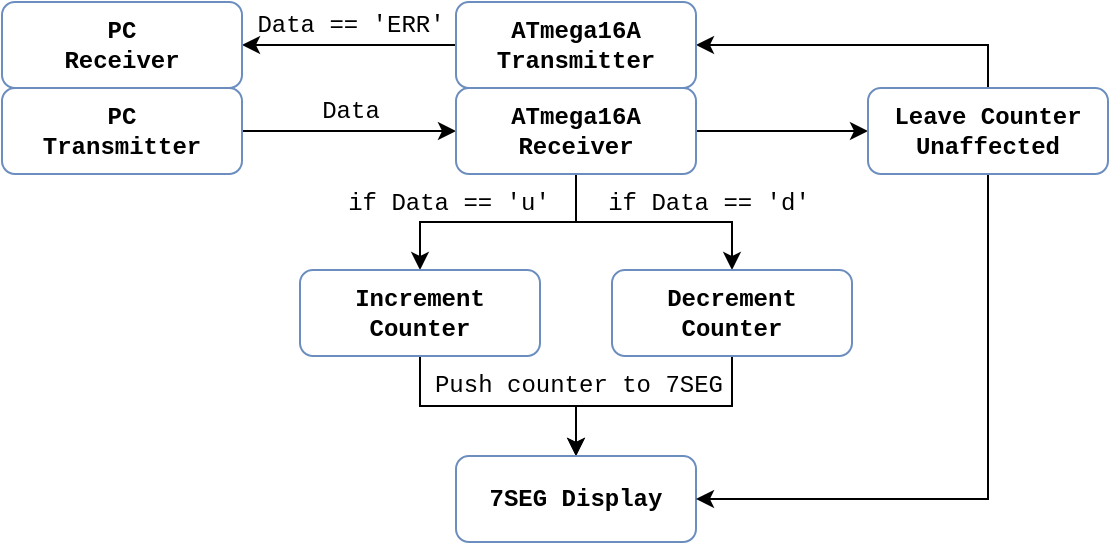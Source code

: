 <mxfile version="17.4.4" type="device"><diagram id="fhV7SNXWvnOnZnfex7zZ" name="Page-1"><mxGraphModel dx="677" dy="1463" grid="0" gridSize="10" guides="1" tooltips="1" connect="1" arrows="1" fold="1" page="1" pageScale="1" pageWidth="850" pageHeight="1100" math="0" shadow="0"><root><mxCell id="0"/><mxCell id="1" parent="0"/><mxCell id="t5NiStXLIHvtFXeKS-JB-3" style="edgeStyle=orthogonalEdgeStyle;rounded=0;orthogonalLoop=1;jettySize=auto;html=1;exitX=1;exitY=0.5;exitDx=0;exitDy=0;entryX=0;entryY=0.5;entryDx=0;entryDy=0;fontFamily=Courier New;" edge="1" parent="1" source="t5NiStXLIHvtFXeKS-JB-1" target="t5NiStXLIHvtFXeKS-JB-2"><mxGeometry relative="1" as="geometry"/></mxCell><mxCell id="t5NiStXLIHvtFXeKS-JB-1" value="PC&lt;br&gt;Transmitter" style="rounded=1;whiteSpace=wrap;html=1;fontFamily=Courier New;fontStyle=1;fillColor=default;strokeColor=#6c8ebf;gradientColor=none;" vertex="1" parent="1"><mxGeometry x="269" y="-636" width="120" height="43" as="geometry"/></mxCell><mxCell id="t5NiStXLIHvtFXeKS-JB-10" style="edgeStyle=orthogonalEdgeStyle;rounded=0;orthogonalLoop=1;jettySize=auto;html=1;exitX=0.5;exitY=1;exitDx=0;exitDy=0;entryX=0.5;entryY=0;entryDx=0;entryDy=0;fontFamily=Courier New;" edge="1" parent="1" source="t5NiStXLIHvtFXeKS-JB-2" target="t5NiStXLIHvtFXeKS-JB-5"><mxGeometry relative="1" as="geometry"/></mxCell><mxCell id="t5NiStXLIHvtFXeKS-JB-11" style="edgeStyle=orthogonalEdgeStyle;rounded=0;orthogonalLoop=1;jettySize=auto;html=1;exitX=0.5;exitY=1;exitDx=0;exitDy=0;entryX=0.5;entryY=0;entryDx=0;entryDy=0;fontFamily=Courier New;" edge="1" parent="1" source="t5NiStXLIHvtFXeKS-JB-2" target="t5NiStXLIHvtFXeKS-JB-6"><mxGeometry relative="1" as="geometry"/></mxCell><mxCell id="t5NiStXLIHvtFXeKS-JB-17" style="edgeStyle=orthogonalEdgeStyle;rounded=0;orthogonalLoop=1;jettySize=auto;html=1;exitX=1;exitY=0.5;exitDx=0;exitDy=0;fontFamily=Courier New;" edge="1" parent="1" source="t5NiStXLIHvtFXeKS-JB-2" target="t5NiStXLIHvtFXeKS-JB-16"><mxGeometry relative="1" as="geometry"/></mxCell><mxCell id="t5NiStXLIHvtFXeKS-JB-2" value="ATmega16A&lt;br&gt;Receiver" style="rounded=1;whiteSpace=wrap;html=1;fontFamily=Courier New;fontStyle=1;fillColor=default;strokeColor=#6c8ebf;gradientColor=none;" vertex="1" parent="1"><mxGeometry x="496" y="-636" width="120" height="43" as="geometry"/></mxCell><mxCell id="t5NiStXLIHvtFXeKS-JB-4" value="Data" style="text;html=1;align=center;verticalAlign=middle;resizable=0;points=[];autosize=1;strokeColor=none;fillColor=none;fontFamily=Courier New;" vertex="1" parent="1"><mxGeometry x="423" y="-633" width="39" height="18" as="geometry"/></mxCell><mxCell id="t5NiStXLIHvtFXeKS-JB-8" style="edgeStyle=orthogonalEdgeStyle;rounded=0;orthogonalLoop=1;jettySize=auto;html=1;entryX=0.5;entryY=0;entryDx=0;entryDy=0;fontFamily=Courier New;" edge="1" parent="1" source="t5NiStXLIHvtFXeKS-JB-5" target="t5NiStXLIHvtFXeKS-JB-7"><mxGeometry relative="1" as="geometry"/></mxCell><mxCell id="t5NiStXLIHvtFXeKS-JB-5" value="Increment Counter" style="rounded=1;whiteSpace=wrap;html=1;fontFamily=Courier New;fontStyle=1;fillColor=default;strokeColor=#6c8ebf;gradientColor=none;" vertex="1" parent="1"><mxGeometry x="418" y="-545" width="120" height="43" as="geometry"/></mxCell><mxCell id="t5NiStXLIHvtFXeKS-JB-9" style="edgeStyle=orthogonalEdgeStyle;rounded=0;orthogonalLoop=1;jettySize=auto;html=1;exitX=0.5;exitY=1;exitDx=0;exitDy=0;entryX=0.5;entryY=0;entryDx=0;entryDy=0;fontFamily=Courier New;" edge="1" parent="1" source="t5NiStXLIHvtFXeKS-JB-6" target="t5NiStXLIHvtFXeKS-JB-7"><mxGeometry relative="1" as="geometry"/></mxCell><mxCell id="t5NiStXLIHvtFXeKS-JB-6" value="Decrement Counter" style="rounded=1;whiteSpace=wrap;html=1;fontFamily=Courier New;fontStyle=1;fillColor=default;strokeColor=#6c8ebf;gradientColor=none;" vertex="1" parent="1"><mxGeometry x="574" y="-545" width="120" height="43" as="geometry"/></mxCell><mxCell id="t5NiStXLIHvtFXeKS-JB-7" value="7SEG Display" style="rounded=1;whiteSpace=wrap;html=1;fontFamily=Courier New;fontStyle=1;fillColor=default;strokeColor=#6c8ebf;gradientColor=none;" vertex="1" parent="1"><mxGeometry x="496" y="-452" width="120" height="43" as="geometry"/></mxCell><mxCell id="t5NiStXLIHvtFXeKS-JB-12" value="if Data == 'u'" style="text;html=1;align=center;verticalAlign=middle;resizable=0;points=[];autosize=1;strokeColor=none;fillColor=none;fontFamily=Courier New;" vertex="1" parent="1"><mxGeometry x="436" y="-587" width="111" height="18" as="geometry"/></mxCell><mxCell id="t5NiStXLIHvtFXeKS-JB-13" value="if Data == 'd'" style="text;html=1;align=center;verticalAlign=middle;resizable=0;points=[];autosize=1;strokeColor=none;fillColor=none;fontFamily=Courier New;" vertex="1" parent="1"><mxGeometry x="566" y="-587" width="111" height="18" as="geometry"/></mxCell><mxCell id="t5NiStXLIHvtFXeKS-JB-14" value="Push counter to 7SEG" style="text;html=1;align=center;verticalAlign=middle;resizable=0;points=[];autosize=1;strokeColor=none;fillColor=none;fontFamily=Courier New;" vertex="1" parent="1"><mxGeometry x="479.5" y="-496" width="154" height="18" as="geometry"/></mxCell><mxCell id="t5NiStXLIHvtFXeKS-JB-18" style="edgeStyle=orthogonalEdgeStyle;rounded=0;orthogonalLoop=1;jettySize=auto;html=1;exitX=0.5;exitY=1;exitDx=0;exitDy=0;entryX=1;entryY=0.5;entryDx=0;entryDy=0;fontFamily=Courier New;" edge="1" parent="1" source="t5NiStXLIHvtFXeKS-JB-16" target="t5NiStXLIHvtFXeKS-JB-7"><mxGeometry relative="1" as="geometry"/></mxCell><mxCell id="t5NiStXLIHvtFXeKS-JB-24" style="edgeStyle=orthogonalEdgeStyle;rounded=0;orthogonalLoop=1;jettySize=auto;html=1;exitX=0.5;exitY=0;exitDx=0;exitDy=0;fontFamily=Courier New;" edge="1" parent="1" source="t5NiStXLIHvtFXeKS-JB-16" target="t5NiStXLIHvtFXeKS-JB-21"><mxGeometry relative="1" as="geometry"/></mxCell><mxCell id="t5NiStXLIHvtFXeKS-JB-16" value="Leave Counter Unaffected" style="rounded=1;whiteSpace=wrap;html=1;fontFamily=Courier New;fontStyle=1;fillColor=default;strokeColor=#6c8ebf;gradientColor=none;" vertex="1" parent="1"><mxGeometry x="702" y="-636" width="120" height="43" as="geometry"/></mxCell><mxCell id="t5NiStXLIHvtFXeKS-JB-23" style="edgeStyle=orthogonalEdgeStyle;rounded=0;orthogonalLoop=1;jettySize=auto;html=1;exitX=0;exitY=0.5;exitDx=0;exitDy=0;entryX=1;entryY=0.5;entryDx=0;entryDy=0;fontFamily=Courier New;" edge="1" parent="1" source="t5NiStXLIHvtFXeKS-JB-21" target="t5NiStXLIHvtFXeKS-JB-22"><mxGeometry relative="1" as="geometry"/></mxCell><mxCell id="t5NiStXLIHvtFXeKS-JB-21" value="ATmega16A&lt;br&gt;Transmitter" style="rounded=1;whiteSpace=wrap;html=1;fontFamily=Courier New;fontStyle=1;fillColor=default;strokeColor=#6c8ebf;gradientColor=none;" vertex="1" parent="1"><mxGeometry x="496" y="-679" width="120" height="43" as="geometry"/></mxCell><mxCell id="t5NiStXLIHvtFXeKS-JB-22" value="PC&lt;br&gt;Receiver" style="rounded=1;whiteSpace=wrap;html=1;fontFamily=Courier New;fontStyle=1;fillColor=default;strokeColor=#6c8ebf;gradientColor=none;" vertex="1" parent="1"><mxGeometry x="269" y="-679" width="120" height="43" as="geometry"/></mxCell><mxCell id="t5NiStXLIHvtFXeKS-JB-25" value="Data == 'ERR'" style="text;html=1;align=center;verticalAlign=middle;resizable=0;points=[];autosize=1;strokeColor=none;fillColor=none;fontFamily=Courier New;" vertex="1" parent="1"><mxGeometry x="390.5" y="-676" width="104" height="18" as="geometry"/></mxCell></root></mxGraphModel></diagram></mxfile>